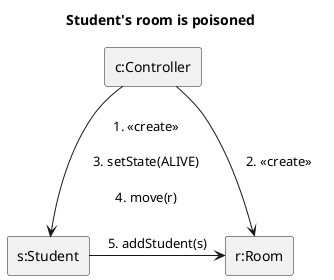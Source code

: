 @startuml student_room_poisoned
title Student's room is poisoned
skinparam linestyle ortho
rectangle "c:Controller" as c
rectangle "r:Room" as r
rectangle "s:Student" as s
c --> s: 1. <<create>>\n\n3. setState(ALIVE)\n\n4. move(r)
c -> r: 2. <<create>>\t
s -> r: 5. addStudent(s)
@enduml